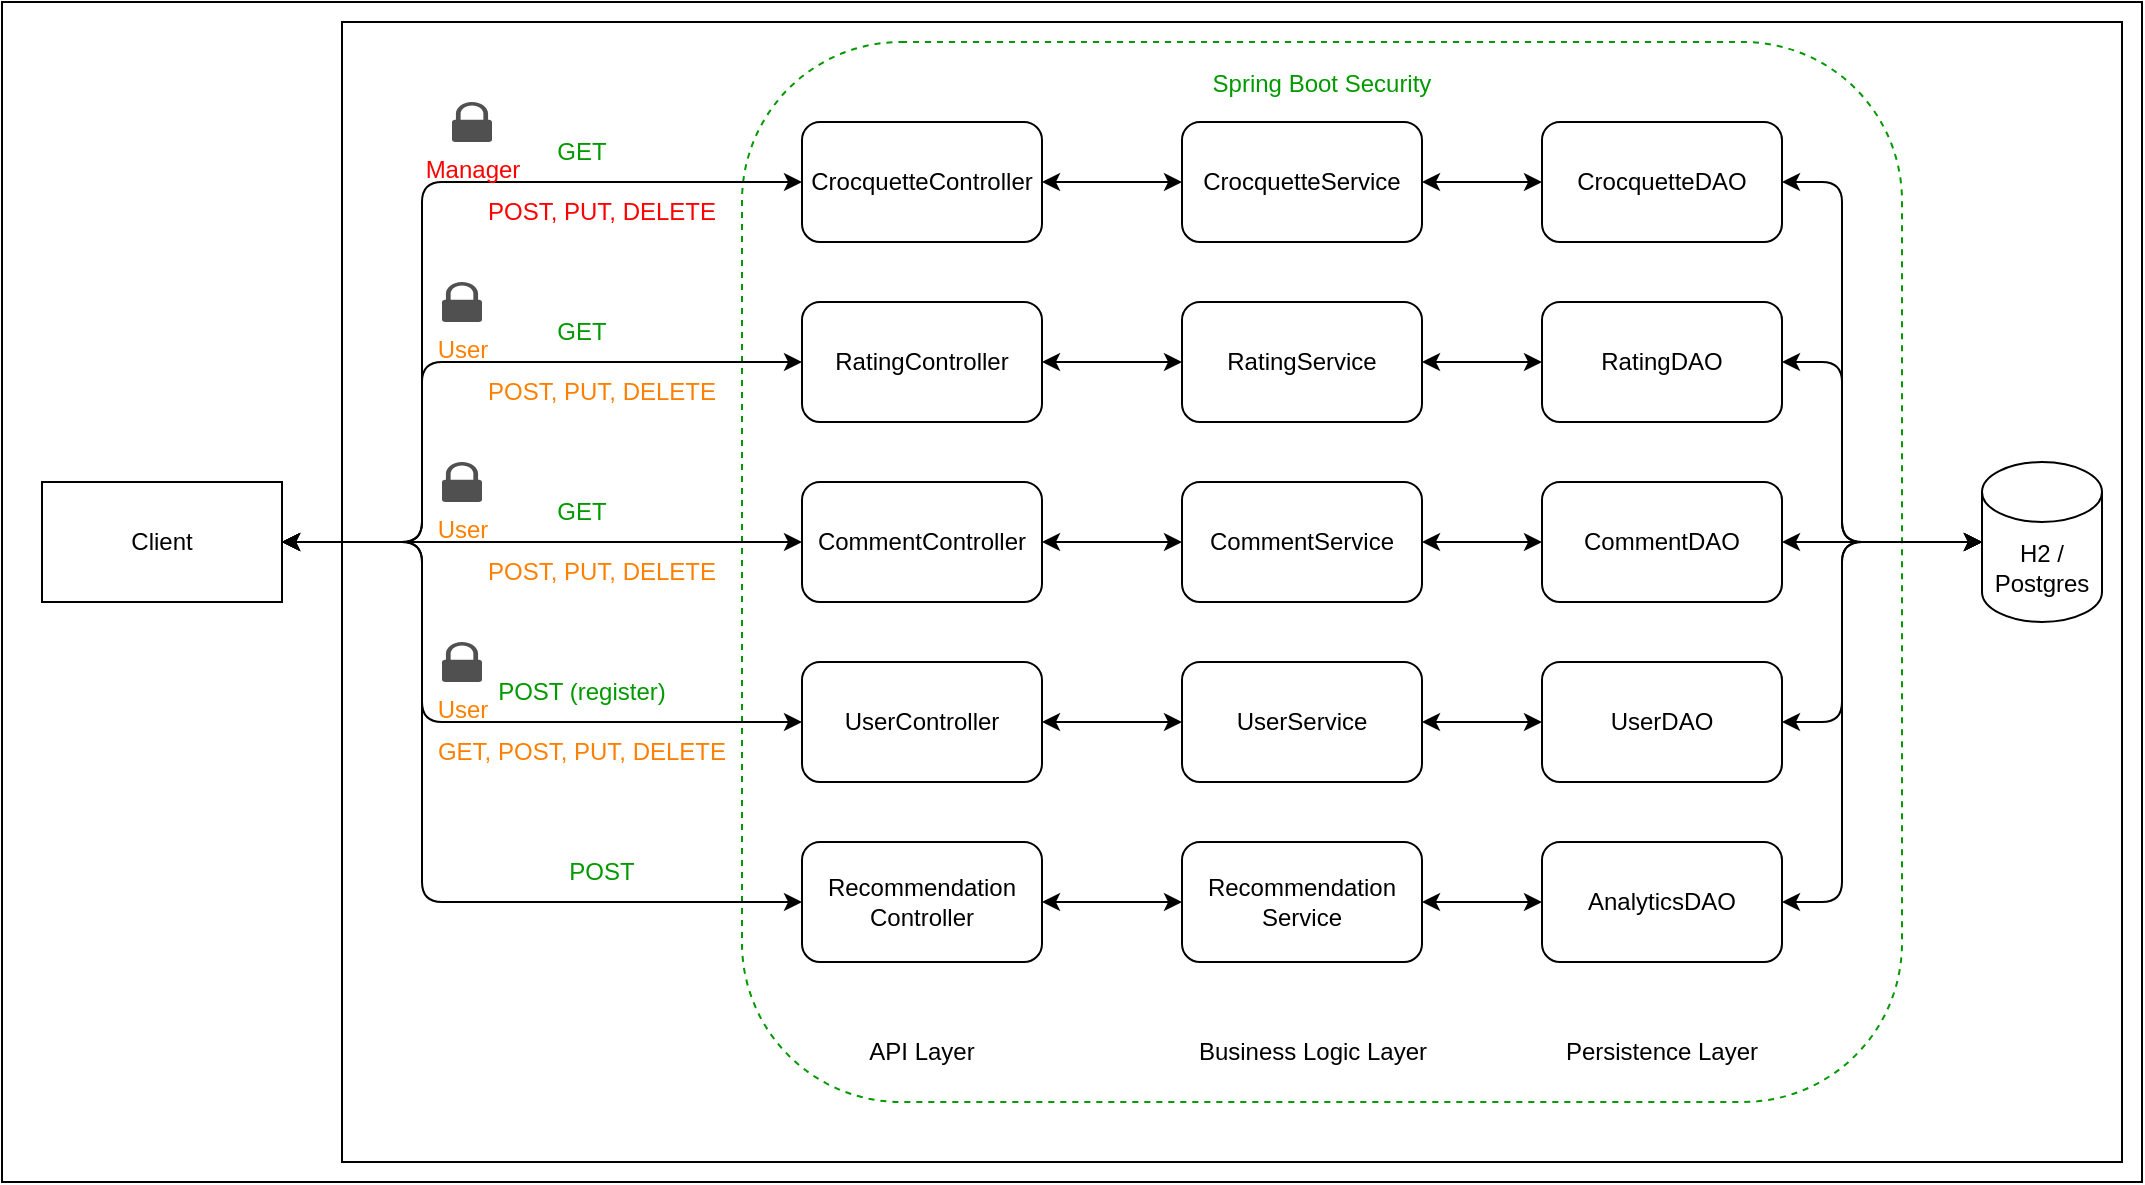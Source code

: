 <mxfile>
    <diagram id="o8kUp2XF-b51XMtU2100" name="Page-1">
        <mxGraphModel dx="1064" dy="436" grid="1" gridSize="10" guides="1" tooltips="1" connect="1" arrows="1" fold="1" page="1" pageScale="1" pageWidth="850" pageHeight="1100" math="0" shadow="0">
            <root>
                <mxCell id="0"/>
                <mxCell id="1" parent="0"/>
                <mxCell id="47" value="" style="rounded=0;whiteSpace=wrap;html=1;fillColor=default;" parent="1" vertex="1">
                    <mxGeometry x="-230" y="20" width="1070" height="590" as="geometry"/>
                </mxCell>
                <mxCell id="22" value="" style="rounded=0;whiteSpace=wrap;html=1;fillColor=none;" parent="1" vertex="1">
                    <mxGeometry x="-60" y="30" width="890" height="570" as="geometry"/>
                </mxCell>
                <mxCell id="46" value="&lt;font color=&quot;#009900&quot;&gt;Spring Boot Security&lt;br&gt;&lt;br&gt;&lt;br&gt;&lt;br&gt;&lt;br&gt;&lt;br&gt;&lt;br&gt;&lt;br&gt;&lt;br&gt;&lt;br&gt;&lt;br&gt;&lt;br&gt;&lt;br&gt;&lt;br&gt;&lt;br&gt;&lt;br&gt;&lt;br&gt;&lt;br&gt;&lt;br&gt;&lt;br&gt;&lt;br&gt;&lt;br&gt;&lt;br&gt;&lt;br&gt;&lt;br&gt;&lt;br&gt;&lt;br&gt;&lt;br&gt;&lt;br&gt;&lt;br&gt;&lt;br&gt;&lt;br&gt;&lt;br&gt;&lt;br&gt;&lt;br&gt;&lt;/font&gt;" style="rounded=1;whiteSpace=wrap;html=1;dashed=1;fillColor=none;fontColor=#ffffff;strokeColor=#009900;" parent="1" vertex="1">
                    <mxGeometry x="140" y="40" width="580" height="530" as="geometry"/>
                </mxCell>
                <mxCell id="36" style="edgeStyle=none;html=1;exitX=1;exitY=0.5;exitDx=0;exitDy=0;startArrow=classic;startFill=1;" parent="1" source="2" target="3" edge="1">
                    <mxGeometry relative="1" as="geometry"/>
                </mxCell>
                <mxCell id="2" value="CrocquetteController" style="rounded=1;whiteSpace=wrap;html=1;" parent="1" vertex="1">
                    <mxGeometry x="170" y="80" width="120" height="60" as="geometry"/>
                </mxCell>
                <mxCell id="31" style="edgeStyle=none;html=1;exitX=1;exitY=0.5;exitDx=0;exitDy=0;entryX=0;entryY=0.5;entryDx=0;entryDy=0;startArrow=classic;startFill=1;" parent="1" source="3" target="4" edge="1">
                    <mxGeometry relative="1" as="geometry"/>
                </mxCell>
                <mxCell id="3" value="CrocquetteService" style="rounded=1;whiteSpace=wrap;html=1;" parent="1" vertex="1">
                    <mxGeometry x="360" y="80" width="120" height="60" as="geometry"/>
                </mxCell>
                <mxCell id="26" style="edgeStyle=none;html=1;exitX=1;exitY=0.5;exitDx=0;exitDy=0;entryX=0;entryY=0.5;entryDx=0;entryDy=0;entryPerimeter=0;startArrow=classic;startFill=1;" parent="1" source="4" target="6" edge="1">
                    <mxGeometry relative="1" as="geometry">
                        <Array as="points">
                            <mxPoint x="690" y="110"/>
                            <mxPoint x="690" y="290"/>
                        </Array>
                    </mxGeometry>
                </mxCell>
                <mxCell id="4" value="CrocquetteDAO" style="rounded=1;whiteSpace=wrap;html=1;" parent="1" vertex="1">
                    <mxGeometry x="540" y="80" width="120" height="60" as="geometry"/>
                </mxCell>
                <mxCell id="41" style="edgeStyle=none;html=1;exitX=1;exitY=0.5;exitDx=0;exitDy=0;entryX=0;entryY=0.5;entryDx=0;entryDy=0;startArrow=classic;startFill=1;" parent="1" source="5" target="2" edge="1">
                    <mxGeometry relative="1" as="geometry">
                        <Array as="points">
                            <mxPoint x="-20" y="290"/>
                            <mxPoint x="-20" y="110"/>
                        </Array>
                    </mxGeometry>
                </mxCell>
                <mxCell id="5" value="Client" style="rounded=0;whiteSpace=wrap;html=1;" parent="1" vertex="1">
                    <mxGeometry x="-210" y="260" width="120" height="60" as="geometry"/>
                </mxCell>
                <mxCell id="6" value="H2 / Postgres" style="shape=cylinder3;whiteSpace=wrap;html=1;boundedLbl=1;backgroundOutline=1;size=15;rounded=1;" parent="1" vertex="1">
                    <mxGeometry x="760" y="250" width="60" height="80" as="geometry"/>
                </mxCell>
                <mxCell id="38" style="edgeStyle=none;html=1;exitX=1;exitY=0.5;exitDx=0;exitDy=0;entryX=0;entryY=0.5;entryDx=0;entryDy=0;startArrow=classic;startFill=1;" parent="1" source="7" target="8" edge="1">
                    <mxGeometry relative="1" as="geometry"/>
                </mxCell>
                <mxCell id="43" style="edgeStyle=none;html=1;exitX=0;exitY=0.5;exitDx=0;exitDy=0;startArrow=classic;startFill=1;entryX=1;entryY=0.5;entryDx=0;entryDy=0;" parent="1" source="7" target="5" edge="1">
                    <mxGeometry relative="1" as="geometry">
                        <mxPoint y="290" as="targetPoint"/>
                    </mxGeometry>
                </mxCell>
                <mxCell id="7" value="CommentController" style="rounded=1;whiteSpace=wrap;html=1;" parent="1" vertex="1">
                    <mxGeometry x="170" y="260" width="120" height="60" as="geometry"/>
                </mxCell>
                <mxCell id="33" style="edgeStyle=none;html=1;exitX=1;exitY=0.5;exitDx=0;exitDy=0;entryX=0;entryY=0.5;entryDx=0;entryDy=0;startArrow=classic;startFill=1;" parent="1" source="8" target="9" edge="1">
                    <mxGeometry relative="1" as="geometry"/>
                </mxCell>
                <mxCell id="8" value="CommentService" style="rounded=1;whiteSpace=wrap;html=1;" parent="1" vertex="1">
                    <mxGeometry x="360" y="260" width="120" height="60" as="geometry"/>
                </mxCell>
                <mxCell id="28" style="edgeStyle=none;html=1;exitX=1;exitY=0.5;exitDx=0;exitDy=0;startArrow=classic;startFill=1;" parent="1" source="9" edge="1">
                    <mxGeometry relative="1" as="geometry">
                        <mxPoint x="760" y="290" as="targetPoint"/>
                    </mxGeometry>
                </mxCell>
                <mxCell id="9" value="CommentDAO" style="rounded=1;whiteSpace=wrap;html=1;" parent="1" vertex="1">
                    <mxGeometry x="540" y="260" width="120" height="60" as="geometry"/>
                </mxCell>
                <mxCell id="37" style="edgeStyle=none;html=1;exitX=1;exitY=0.5;exitDx=0;exitDy=0;entryX=0;entryY=0.5;entryDx=0;entryDy=0;startArrow=classic;startFill=1;" parent="1" source="13" target="14" edge="1">
                    <mxGeometry relative="1" as="geometry"/>
                </mxCell>
                <mxCell id="42" style="edgeStyle=none;html=1;exitX=0;exitY=0.5;exitDx=0;exitDy=0;startArrow=classic;startFill=1;" parent="1" source="13" edge="1">
                    <mxGeometry relative="1" as="geometry">
                        <mxPoint x="-90" y="290" as="targetPoint"/>
                        <Array as="points">
                            <mxPoint x="-20" y="200"/>
                            <mxPoint x="-20" y="290"/>
                        </Array>
                    </mxGeometry>
                </mxCell>
                <mxCell id="13" value="RatingController" style="rounded=1;whiteSpace=wrap;html=1;" parent="1" vertex="1">
                    <mxGeometry x="170" y="170" width="120" height="60" as="geometry"/>
                </mxCell>
                <mxCell id="32" style="edgeStyle=none;html=1;exitX=1;exitY=0.5;exitDx=0;exitDy=0;entryX=0;entryY=0.5;entryDx=0;entryDy=0;startArrow=classic;startFill=1;" parent="1" source="14" target="15" edge="1">
                    <mxGeometry relative="1" as="geometry"/>
                </mxCell>
                <mxCell id="14" value="RatingService" style="rounded=1;whiteSpace=wrap;html=1;" parent="1" vertex="1">
                    <mxGeometry x="360" y="170" width="120" height="60" as="geometry"/>
                </mxCell>
                <mxCell id="27" style="edgeStyle=none;html=1;exitX=1;exitY=0.5;exitDx=0;exitDy=0;startArrow=classic;startFill=1;" parent="1" source="15" edge="1">
                    <mxGeometry relative="1" as="geometry">
                        <mxPoint x="760" y="290" as="targetPoint"/>
                        <Array as="points">
                            <mxPoint x="690" y="200"/>
                            <mxPoint x="690" y="290"/>
                        </Array>
                    </mxGeometry>
                </mxCell>
                <mxCell id="15" value="RatingDAO" style="rounded=1;whiteSpace=wrap;html=1;" parent="1" vertex="1">
                    <mxGeometry x="540" y="170" width="120" height="60" as="geometry"/>
                </mxCell>
                <mxCell id="39" style="edgeStyle=none;html=1;exitX=1;exitY=0.5;exitDx=0;exitDy=0;startArrow=classic;startFill=1;" parent="1" source="16" target="17" edge="1">
                    <mxGeometry relative="1" as="geometry"/>
                </mxCell>
                <mxCell id="44" style="edgeStyle=none;html=1;exitX=0;exitY=0.5;exitDx=0;exitDy=0;startArrow=classic;startFill=1;entryX=1;entryY=0.5;entryDx=0;entryDy=0;" parent="1" source="16" target="5" edge="1">
                    <mxGeometry relative="1" as="geometry">
                        <mxPoint y="290" as="targetPoint"/>
                        <Array as="points">
                            <mxPoint x="-20" y="380"/>
                            <mxPoint x="-20" y="290"/>
                        </Array>
                    </mxGeometry>
                </mxCell>
                <mxCell id="16" value="UserController" style="rounded=1;whiteSpace=wrap;html=1;" parent="1" vertex="1">
                    <mxGeometry x="170" y="350" width="120" height="60" as="geometry"/>
                </mxCell>
                <mxCell id="34" style="edgeStyle=none;html=1;exitX=1;exitY=0.5;exitDx=0;exitDy=0;entryX=0;entryY=0.5;entryDx=0;entryDy=0;startArrow=classic;startFill=1;" parent="1" source="17" target="18" edge="1">
                    <mxGeometry relative="1" as="geometry"/>
                </mxCell>
                <mxCell id="17" value="UserService" style="rounded=1;whiteSpace=wrap;html=1;" parent="1" vertex="1">
                    <mxGeometry x="360" y="350" width="120" height="60" as="geometry"/>
                </mxCell>
                <mxCell id="29" style="edgeStyle=none;html=1;exitX=1;exitY=0.5;exitDx=0;exitDy=0;startArrow=classic;startFill=1;" parent="1" source="18" edge="1">
                    <mxGeometry relative="1" as="geometry">
                        <mxPoint x="760" y="290" as="targetPoint"/>
                        <Array as="points">
                            <mxPoint x="690" y="380"/>
                            <mxPoint x="690" y="290"/>
                        </Array>
                    </mxGeometry>
                </mxCell>
                <mxCell id="18" value="UserDAO" style="rounded=1;whiteSpace=wrap;html=1;" parent="1" vertex="1">
                    <mxGeometry x="540" y="350" width="120" height="60" as="geometry"/>
                </mxCell>
                <mxCell id="40" style="edgeStyle=none;html=1;exitX=1;exitY=0.5;exitDx=0;exitDy=0;entryX=0;entryY=0.5;entryDx=0;entryDy=0;startArrow=classic;startFill=1;" parent="1" source="19" target="20" edge="1">
                    <mxGeometry relative="1" as="geometry"/>
                </mxCell>
                <mxCell id="45" style="edgeStyle=none;html=1;exitX=0;exitY=0.5;exitDx=0;exitDy=0;startArrow=classic;startFill=1;entryX=1;entryY=0.5;entryDx=0;entryDy=0;" parent="1" source="19" target="5" edge="1">
                    <mxGeometry relative="1" as="geometry">
                        <mxPoint y="290" as="targetPoint"/>
                        <Array as="points">
                            <mxPoint x="-20" y="470"/>
                            <mxPoint x="-20" y="290"/>
                        </Array>
                    </mxGeometry>
                </mxCell>
                <mxCell id="19" value="Recommendation&lt;br&gt;Controller" style="rounded=1;whiteSpace=wrap;html=1;" parent="1" vertex="1">
                    <mxGeometry x="170" y="440" width="120" height="60" as="geometry"/>
                </mxCell>
                <mxCell id="35" style="edgeStyle=none;html=1;exitX=1;exitY=0.5;exitDx=0;exitDy=0;entryX=0;entryY=0.5;entryDx=0;entryDy=0;startArrow=classic;startFill=1;" parent="1" source="20" target="21" edge="1">
                    <mxGeometry relative="1" as="geometry"/>
                </mxCell>
                <mxCell id="20" value="Recommendation&lt;br&gt;Service" style="rounded=1;whiteSpace=wrap;html=1;" parent="1" vertex="1">
                    <mxGeometry x="360" y="440" width="120" height="60" as="geometry"/>
                </mxCell>
                <mxCell id="30" style="edgeStyle=none;html=1;exitX=1;exitY=0.5;exitDx=0;exitDy=0;startArrow=classic;startFill=1;" parent="1" source="21" edge="1">
                    <mxGeometry relative="1" as="geometry">
                        <mxPoint x="760" y="290" as="targetPoint"/>
                        <Array as="points">
                            <mxPoint x="690" y="470"/>
                            <mxPoint x="690" y="290"/>
                        </Array>
                    </mxGeometry>
                </mxCell>
                <mxCell id="21" value="AnalyticsDAO" style="rounded=1;whiteSpace=wrap;html=1;" parent="1" vertex="1">
                    <mxGeometry x="540" y="440" width="120" height="60" as="geometry"/>
                </mxCell>
                <mxCell id="23" value="API Layer" style="text;strokeColor=none;align=center;fillColor=none;html=1;verticalAlign=middle;whiteSpace=wrap;rounded=0;" parent="1" vertex="1">
                    <mxGeometry x="200" y="530" width="60" height="30" as="geometry"/>
                </mxCell>
                <mxCell id="24" value="Business Logic Layer" style="text;strokeColor=none;align=center;fillColor=none;html=1;verticalAlign=middle;whiteSpace=wrap;rounded=0;" parent="1" vertex="1">
                    <mxGeometry x="367" y="530" width="117" height="30" as="geometry"/>
                </mxCell>
                <mxCell id="25" value="Persistence Layer" style="text;strokeColor=none;align=center;fillColor=none;html=1;verticalAlign=middle;whiteSpace=wrap;rounded=0;" parent="1" vertex="1">
                    <mxGeometry x="550" y="530" width="100" height="30" as="geometry"/>
                </mxCell>
                <mxCell id="48" value="&lt;font color=&quot;#009900&quot;&gt;GET&lt;/font&gt;" style="text;strokeColor=none;align=center;fillColor=none;html=1;verticalAlign=middle;whiteSpace=wrap;rounded=0;" parent="1" vertex="1">
                    <mxGeometry x="30" y="80" width="60" height="30" as="geometry"/>
                </mxCell>
                <mxCell id="49" value="&lt;font color=&quot;#009900&quot;&gt;GET&lt;/font&gt;" style="text;strokeColor=none;align=center;fillColor=none;html=1;verticalAlign=middle;whiteSpace=wrap;rounded=0;" parent="1" vertex="1">
                    <mxGeometry x="30" y="170" width="60" height="30" as="geometry"/>
                </mxCell>
                <mxCell id="52" value="&lt;font color=&quot;#009900&quot;&gt;GET&lt;/font&gt;" style="text;strokeColor=none;align=center;fillColor=none;html=1;verticalAlign=middle;whiteSpace=wrap;rounded=0;" parent="1" vertex="1">
                    <mxGeometry x="30" y="260" width="60" height="30" as="geometry"/>
                </mxCell>
                <mxCell id="53" value="&lt;font color=&quot;#009900&quot;&gt;POST&lt;/font&gt;" style="text;strokeColor=none;align=center;fillColor=none;html=1;verticalAlign=middle;whiteSpace=wrap;rounded=0;" parent="1" vertex="1">
                    <mxGeometry x="40" y="440" width="60" height="30" as="geometry"/>
                </mxCell>
                <mxCell id="54" value="&lt;font color=&quot;#ff0000&quot;&gt;POST, PUT, DELETE&lt;/font&gt;" style="text;strokeColor=none;align=center;fillColor=none;html=1;verticalAlign=middle;whiteSpace=wrap;rounded=0;" parent="1" vertex="1">
                    <mxGeometry y="110" width="140" height="30" as="geometry"/>
                </mxCell>
                <mxCell id="56" value="&lt;font color=&quot;#ff8000&quot;&gt;POST, PUT, DELETE&lt;/font&gt;" style="text;strokeColor=none;align=center;fillColor=none;html=1;verticalAlign=middle;whiteSpace=wrap;rounded=0;" parent="1" vertex="1">
                    <mxGeometry y="200" width="140" height="30" as="geometry"/>
                </mxCell>
                <mxCell id="57" value="&lt;font color=&quot;#ff8000&quot;&gt;POST, PUT, DELETE&lt;/font&gt;" style="text;strokeColor=none;align=center;fillColor=none;html=1;verticalAlign=middle;whiteSpace=wrap;rounded=0;" parent="1" vertex="1">
                    <mxGeometry y="290" width="140" height="30" as="geometry"/>
                </mxCell>
                <mxCell id="58" value="&lt;font color=&quot;#ff8000&quot;&gt;GET, POST, PUT, DELETE&lt;/font&gt;" style="text;strokeColor=none;align=center;fillColor=none;html=1;verticalAlign=middle;whiteSpace=wrap;rounded=0;" parent="1" vertex="1">
                    <mxGeometry x="-20" y="380" width="160" height="30" as="geometry"/>
                </mxCell>
                <mxCell id="59" value="&lt;font color=&quot;#009900&quot;&gt;POST (register)&lt;/font&gt;" style="text;strokeColor=none;align=center;fillColor=none;html=1;verticalAlign=middle;whiteSpace=wrap;rounded=0;" parent="1" vertex="1">
                    <mxGeometry x="-5" y="350" width="130" height="30" as="geometry"/>
                </mxCell>
                <mxCell id="61" value="&lt;font color=&quot;#ff0000&quot;&gt;Manager&lt;/font&gt;" style="sketch=0;pointerEvents=1;shadow=0;dashed=0;html=1;strokeColor=none;fillColor=#505050;labelPosition=center;verticalLabelPosition=bottom;verticalAlign=top;outlineConnect=0;align=center;shape=mxgraph.office.security.lock_protected;fontColor=#FFFF33;" parent="1" vertex="1">
                    <mxGeometry x="-5" y="70" width="20" height="20" as="geometry"/>
                </mxCell>
                <mxCell id="62" value="&lt;font color=&quot;#ff8000&quot;&gt;User&lt;/font&gt;" style="sketch=0;pointerEvents=1;shadow=0;dashed=0;html=1;strokeColor=none;fillColor=#505050;labelPosition=center;verticalLabelPosition=bottom;verticalAlign=top;outlineConnect=0;align=center;shape=mxgraph.office.security.lock_protected;fontColor=#FFFF33;" parent="1" vertex="1">
                    <mxGeometry x="-10" y="160" width="20" height="20" as="geometry"/>
                </mxCell>
                <mxCell id="63" value="&lt;font color=&quot;#ff8000&quot;&gt;User&lt;/font&gt;" style="sketch=0;pointerEvents=1;shadow=0;dashed=0;html=1;strokeColor=none;fillColor=#505050;labelPosition=center;verticalLabelPosition=bottom;verticalAlign=top;outlineConnect=0;align=center;shape=mxgraph.office.security.lock_protected;fontColor=#FFFF33;" parent="1" vertex="1">
                    <mxGeometry x="-10" y="250" width="20" height="20" as="geometry"/>
                </mxCell>
                <mxCell id="64" value="&lt;font color=&quot;#ff8000&quot;&gt;User&lt;/font&gt;" style="sketch=0;pointerEvents=1;shadow=0;dashed=0;html=1;strokeColor=none;fillColor=#505050;labelPosition=center;verticalLabelPosition=bottom;verticalAlign=top;outlineConnect=0;align=center;shape=mxgraph.office.security.lock_protected;fontColor=#FFFF33;" parent="1" vertex="1">
                    <mxGeometry x="-10" y="340" width="20" height="20" as="geometry"/>
                </mxCell>
            </root>
        </mxGraphModel>
    </diagram>
</mxfile>
